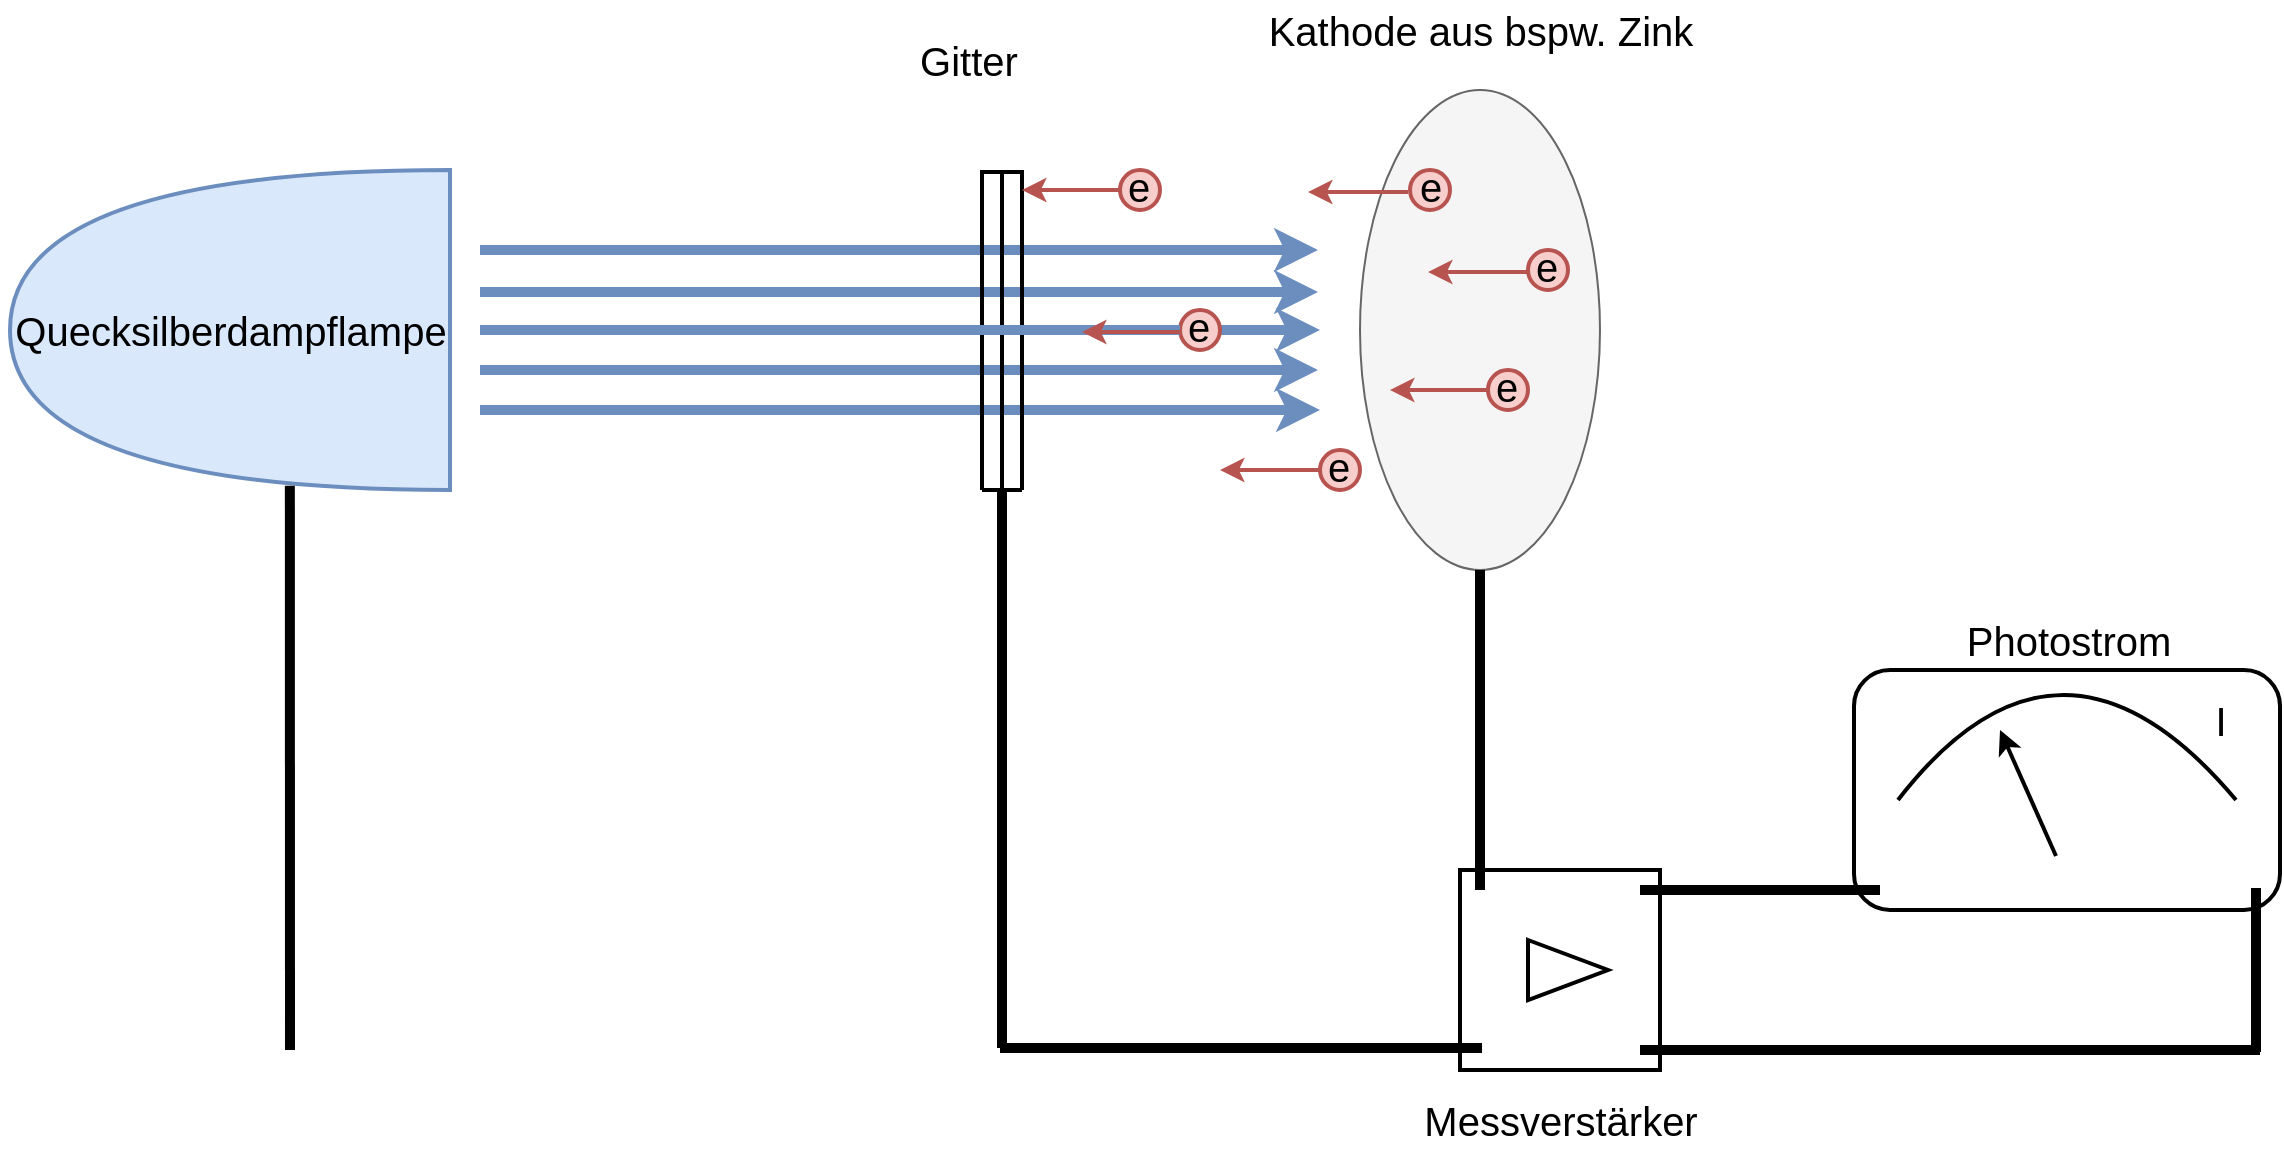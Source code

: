 <mxfile version="16.4.0" type="device"><diagram id="3FE0Pd5Jy3kePQ549R2r" name="Seite-1"><mxGraphModel dx="1845" dy="679" grid="1" gridSize="10" guides="1" tooltips="1" connect="1" arrows="1" fold="1" page="1" pageScale="1" pageWidth="827" pageHeight="1169" math="0" shadow="0"><root><mxCell id="0"/><mxCell id="1" parent="0"/><mxCell id="sjt0f1bOM0gkXxi3abXn-24" value="Gitter" style="text;html=1;resizable=0;autosize=1;align=center;verticalAlign=middle;points=[];fillColor=none;strokeColor=none;rounded=0;fontSize=20;" vertex="1" parent="1"><mxGeometry x="354" y="50" width="60" height="30" as="geometry"/></mxCell><mxCell id="sjt0f1bOM0gkXxi3abXn-2" value="" style="ellipse;whiteSpace=wrap;html=1;fillColor=#f5f5f5;fontColor=#333333;strokeColor=#666666;" vertex="1" parent="1"><mxGeometry x="580" y="80" width="120" height="240" as="geometry"/></mxCell><mxCell id="sjt0f1bOM0gkXxi3abXn-3" value="Kathode aus bspw. Zink" style="text;html=1;resizable=0;autosize=1;align=center;verticalAlign=middle;points=[];fillColor=none;strokeColor=none;rounded=0;fontSize=20;" vertex="1" parent="1"><mxGeometry x="525" y="35" width="230" height="30" as="geometry"/></mxCell><mxCell id="sjt0f1bOM0gkXxi3abXn-13" value="" style="shape=or;whiteSpace=wrap;html=1;fontSize=20;rotation=-180;strokeWidth=2;fillColor=#dae8fc;strokeColor=#6c8ebf;" vertex="1" parent="1"><mxGeometry x="-95" y="120" width="220" height="160" as="geometry"/></mxCell><mxCell id="sjt0f1bOM0gkXxi3abXn-14" value="Quecksilberdampflampe" style="text;html=1;resizable=0;autosize=1;align=center;verticalAlign=middle;points=[];fillColor=none;strokeColor=none;rounded=0;fontSize=20;" vertex="1" parent="1"><mxGeometry x="-100" y="185" width="230" height="30" as="geometry"/></mxCell><mxCell id="sjt0f1bOM0gkXxi3abXn-15" value="" style="endArrow=classic;html=1;fontSize=20;strokeWidth=5;curved=1;fillColor=#dae8fc;strokeColor=#6c8ebf;startArrow=none;" edge="1" parent="1" source="sjt0f1bOM0gkXxi3abXn-49"><mxGeometry width="50" height="50" relative="1" as="geometry"><mxPoint x="140" y="200" as="sourcePoint"/><mxPoint x="560" y="200" as="targetPoint"/></mxGeometry></mxCell><mxCell id="sjt0f1bOM0gkXxi3abXn-16" value="" style="endArrow=classic;html=1;fontSize=20;strokeWidth=5;curved=1;fillColor=#dae8fc;strokeColor=#6c8ebf;" edge="1" parent="1"><mxGeometry width="50" height="50" relative="1" as="geometry"><mxPoint x="140" y="220" as="sourcePoint"/><mxPoint x="559" y="220" as="targetPoint"/></mxGeometry></mxCell><mxCell id="sjt0f1bOM0gkXxi3abXn-17" value="" style="endArrow=classic;html=1;fontSize=20;strokeWidth=5;curved=1;fillColor=#dae8fc;strokeColor=#6c8ebf;" edge="1" parent="1"><mxGeometry width="50" height="50" relative="1" as="geometry"><mxPoint x="140" y="240" as="sourcePoint"/><mxPoint x="560" y="240" as="targetPoint"/></mxGeometry></mxCell><mxCell id="sjt0f1bOM0gkXxi3abXn-18" value="" style="endArrow=classic;html=1;fontSize=20;strokeWidth=5;curved=1;fillColor=#dae8fc;strokeColor=#6c8ebf;" edge="1" parent="1"><mxGeometry width="50" height="50" relative="1" as="geometry"><mxPoint x="140" y="181" as="sourcePoint"/><mxPoint x="559" y="181" as="targetPoint"/></mxGeometry></mxCell><mxCell id="sjt0f1bOM0gkXxi3abXn-19" value="" style="endArrow=classic;html=1;fontSize=20;strokeWidth=5;curved=1;fillColor=#dae8fc;strokeColor=#6c8ebf;" edge="1" parent="1"><mxGeometry width="50" height="50" relative="1" as="geometry"><mxPoint x="140" y="160" as="sourcePoint"/><mxPoint x="559" y="160" as="targetPoint"/></mxGeometry></mxCell><mxCell id="sjt0f1bOM0gkXxi3abXn-20" value="" style="endArrow=none;html=1;rounded=0;fontSize=20;entryX=0.364;entryY=0.013;entryDx=0;entryDy=0;strokeWidth=5;entryPerimeter=0;" edge="1" parent="1" target="sjt0f1bOM0gkXxi3abXn-13"><mxGeometry width="50" height="50" relative="1" as="geometry"><mxPoint x="45" y="560" as="sourcePoint"/><mxPoint x="45" y="276" as="targetPoint"/></mxGeometry></mxCell><mxCell id="sjt0f1bOM0gkXxi3abXn-21" value="" style="endArrow=none;html=1;fontSize=20;strokeWidth=2;curved=1;" edge="1" parent="1"><mxGeometry width="50" height="50" relative="1" as="geometry"><mxPoint x="401" y="280" as="sourcePoint"/><mxPoint x="401" y="120" as="targetPoint"/></mxGeometry></mxCell><mxCell id="sjt0f1bOM0gkXxi3abXn-22" value="" style="endArrow=none;html=1;fontSize=20;strokeWidth=2;curved=1;" edge="1" parent="1"><mxGeometry width="50" height="50" relative="1" as="geometry"><mxPoint x="411" y="280" as="sourcePoint"/><mxPoint x="411" y="120" as="targetPoint"/></mxGeometry></mxCell><mxCell id="sjt0f1bOM0gkXxi3abXn-23" value="" style="endArrow=none;html=1;fontSize=20;strokeWidth=2;curved=1;" edge="1" parent="1"><mxGeometry width="50" height="50" relative="1" as="geometry"><mxPoint x="391" y="280" as="sourcePoint"/><mxPoint x="391" y="120" as="targetPoint"/></mxGeometry></mxCell><mxCell id="sjt0f1bOM0gkXxi3abXn-28" value="" style="endArrow=none;html=1;fontSize=20;strokeWidth=2;curved=1;" edge="1" parent="1"><mxGeometry width="50" height="50" relative="1" as="geometry"><mxPoint x="391" y="121" as="sourcePoint"/><mxPoint x="411" y="121" as="targetPoint"/></mxGeometry></mxCell><mxCell id="sjt0f1bOM0gkXxi3abXn-29" value="" style="endArrow=none;html=1;fontSize=20;strokeWidth=2;curved=1;" edge="1" parent="1"><mxGeometry width="50" height="50" relative="1" as="geometry"><mxPoint x="391" y="280" as="sourcePoint"/><mxPoint x="411" y="280" as="targetPoint"/></mxGeometry></mxCell><mxCell id="sjt0f1bOM0gkXxi3abXn-30" value="" style="whiteSpace=wrap;html=1;aspect=fixed;fontSize=20;strokeWidth=2;" vertex="1" parent="1"><mxGeometry x="630" y="470" width="100" height="100" as="geometry"/></mxCell><mxCell id="sjt0f1bOM0gkXxi3abXn-31" value="" style="triangle;whiteSpace=wrap;html=1;fontSize=20;strokeWidth=2;" vertex="1" parent="1"><mxGeometry x="664" y="505" width="40" height="30" as="geometry"/></mxCell><mxCell id="sjt0f1bOM0gkXxi3abXn-4" value="" style="endArrow=none;html=1;rounded=0;fontSize=20;entryX=0.5;entryY=1;entryDx=0;entryDy=0;strokeWidth=5;" edge="1" parent="1" target="sjt0f1bOM0gkXxi3abXn-2"><mxGeometry width="50" height="50" relative="1" as="geometry"><mxPoint x="640" y="480" as="sourcePoint"/><mxPoint x="440" y="320" as="targetPoint"/></mxGeometry></mxCell><mxCell id="sjt0f1bOM0gkXxi3abXn-32" value="" style="endArrow=none;html=1;rounded=0;fontSize=20;strokeWidth=5;" edge="1" parent="1"><mxGeometry width="50" height="50" relative="1" as="geometry"><mxPoint x="400" y="559" as="sourcePoint"/><mxPoint x="641" y="559" as="targetPoint"/></mxGeometry></mxCell><mxCell id="sjt0f1bOM0gkXxi3abXn-33" value="" style="rounded=1;whiteSpace=wrap;html=1;fontSize=20;strokeWidth=2;" vertex="1" parent="1"><mxGeometry x="827" y="370" width="213" height="120" as="geometry"/></mxCell><mxCell id="sjt0f1bOM0gkXxi3abXn-34" value="" style="endArrow=none;html=1;rounded=0;fontSize=20;strokeWidth=5;" edge="1" parent="1"><mxGeometry width="50" height="50" relative="1" as="geometry"><mxPoint x="720" y="480" as="sourcePoint"/><mxPoint x="840" y="480" as="targetPoint"/></mxGeometry></mxCell><mxCell id="sjt0f1bOM0gkXxi3abXn-35" value="" style="endArrow=none;html=1;rounded=0;fontSize=20;strokeWidth=5;" edge="1" parent="1"><mxGeometry width="50" height="50" relative="1" as="geometry"><mxPoint x="720" y="560" as="sourcePoint"/><mxPoint x="1030" y="560" as="targetPoint"/></mxGeometry></mxCell><mxCell id="sjt0f1bOM0gkXxi3abXn-36" value="" style="endArrow=none;html=1;rounded=0;fontSize=20;strokeWidth=5;" edge="1" parent="1"><mxGeometry width="50" height="50" relative="1" as="geometry"><mxPoint x="1028" y="479" as="sourcePoint"/><mxPoint x="1028" y="561" as="targetPoint"/></mxGeometry></mxCell><mxCell id="sjt0f1bOM0gkXxi3abXn-37" value="" style="endArrow=none;html=1;fontSize=20;strokeWidth=2;curved=1;" edge="1" parent="1"><mxGeometry width="50" height="50" relative="1" as="geometry"><mxPoint x="849" y="435" as="sourcePoint"/><mxPoint x="1018" y="435" as="targetPoint"/><Array as="points"><mxPoint x="930" y="330"/></Array></mxGeometry></mxCell><mxCell id="sjt0f1bOM0gkXxi3abXn-38" value="" style="endArrow=classic;html=1;fontSize=20;strokeWidth=2;curved=1;" edge="1" parent="1"><mxGeometry width="50" height="50" relative="1" as="geometry"><mxPoint x="928" y="463" as="sourcePoint"/><mxPoint x="900" y="400" as="targetPoint"/></mxGeometry></mxCell><mxCell id="sjt0f1bOM0gkXxi3abXn-39" value="I" style="text;html=1;resizable=0;autosize=1;align=center;verticalAlign=middle;points=[];fillColor=none;strokeColor=none;rounded=0;fontSize=20;" vertex="1" parent="1"><mxGeometry x="1000" y="380" width="20" height="30" as="geometry"/></mxCell><mxCell id="sjt0f1bOM0gkXxi3abXn-40" value="Messverstärker" style="text;html=1;resizable=0;autosize=1;align=center;verticalAlign=middle;points=[];fillColor=none;strokeColor=none;rounded=0;fontSize=20;" vertex="1" parent="1"><mxGeometry x="605" y="580" width="150" height="30" as="geometry"/></mxCell><mxCell id="sjt0f1bOM0gkXxi3abXn-41" value="Photostrom" style="text;html=1;resizable=0;autosize=1;align=center;verticalAlign=middle;points=[];fillColor=none;strokeColor=none;rounded=0;fontSize=20;" vertex="1" parent="1"><mxGeometry x="873.5" y="340" width="120" height="30" as="geometry"/></mxCell><mxCell id="sjt0f1bOM0gkXxi3abXn-43" value="" style="endArrow=none;html=1;rounded=0;fontSize=20;strokeWidth=5;" edge="1" parent="1"><mxGeometry width="50" height="50" relative="1" as="geometry"><mxPoint x="401" y="279" as="sourcePoint"/><mxPoint x="401" y="559" as="targetPoint"/></mxGeometry></mxCell><mxCell id="sjt0f1bOM0gkXxi3abXn-45" value="" style="ellipse;whiteSpace=wrap;html=1;aspect=fixed;fontSize=20;strokeWidth=2;fillColor=#f8cecc;strokeColor=#b85450;" vertex="1" parent="1"><mxGeometry x="605" y="120" width="20" height="20" as="geometry"/></mxCell><mxCell id="sjt0f1bOM0gkXxi3abXn-46" value="" style="ellipse;whiteSpace=wrap;html=1;aspect=fixed;fontSize=20;strokeWidth=2;fillColor=#f8cecc;strokeColor=#b85450;" vertex="1" parent="1"><mxGeometry x="644" y="220" width="20" height="20" as="geometry"/></mxCell><mxCell id="sjt0f1bOM0gkXxi3abXn-47" value="" style="ellipse;whiteSpace=wrap;html=1;aspect=fixed;fontSize=20;strokeWidth=2;fillColor=#f8cecc;strokeColor=#b85450;" vertex="1" parent="1"><mxGeometry x="560" y="260" width="20" height="20" as="geometry"/></mxCell><mxCell id="sjt0f1bOM0gkXxi3abXn-48" value="" style="ellipse;whiteSpace=wrap;html=1;aspect=fixed;fontSize=20;strokeWidth=2;fillColor=#f8cecc;strokeColor=#b85450;" vertex="1" parent="1"><mxGeometry x="460" y="120" width="20" height="20" as="geometry"/></mxCell><mxCell id="sjt0f1bOM0gkXxi3abXn-49" value="" style="ellipse;whiteSpace=wrap;html=1;aspect=fixed;fontSize=20;strokeWidth=2;fillColor=#f8cecc;strokeColor=#b85450;" vertex="1" parent="1"><mxGeometry x="490" y="190" width="20" height="20" as="geometry"/></mxCell><mxCell id="sjt0f1bOM0gkXxi3abXn-50" value="" style="endArrow=none;html=1;fontSize=20;strokeWidth=5;curved=1;fillColor=#dae8fc;strokeColor=#6c8ebf;" edge="1" parent="1" target="sjt0f1bOM0gkXxi3abXn-49"><mxGeometry width="50" height="50" relative="1" as="geometry"><mxPoint x="140" y="200" as="sourcePoint"/><mxPoint x="560" y="200" as="targetPoint"/></mxGeometry></mxCell><mxCell id="sjt0f1bOM0gkXxi3abXn-51" value="" style="ellipse;whiteSpace=wrap;html=1;aspect=fixed;fontSize=20;strokeWidth=2;fillColor=#f8cecc;strokeColor=#b85450;" vertex="1" parent="1"><mxGeometry x="664" y="160" width="20" height="20" as="geometry"/></mxCell><mxCell id="sjt0f1bOM0gkXxi3abXn-52" value="" style="endArrow=classic;html=1;fontSize=20;strokeWidth=2;curved=1;fillColor=#f8cecc;strokeColor=#b85450;exitX=0;exitY=0.5;exitDx=0;exitDy=0;" edge="1" parent="1" source="sjt0f1bOM0gkXxi3abXn-47"><mxGeometry width="50" height="50" relative="1" as="geometry"><mxPoint x="580" y="380" as="sourcePoint"/><mxPoint x="510" y="270" as="targetPoint"/></mxGeometry></mxCell><mxCell id="sjt0f1bOM0gkXxi3abXn-53" value="" style="endArrow=classic;html=1;fontSize=20;strokeWidth=2;curved=1;fillColor=#f8cecc;strokeColor=#b85450;exitX=0;exitY=0.5;exitDx=0;exitDy=0;" edge="1" parent="1"><mxGeometry width="50" height="50" relative="1" as="geometry"><mxPoint x="491" y="201" as="sourcePoint"/><mxPoint x="441" y="201" as="targetPoint"/></mxGeometry></mxCell><mxCell id="sjt0f1bOM0gkXxi3abXn-54" value="" style="endArrow=classic;html=1;fontSize=20;strokeWidth=2;curved=1;fillColor=#f8cecc;strokeColor=#b85450;exitX=0;exitY=0.5;exitDx=0;exitDy=0;" edge="1" parent="1"><mxGeometry width="50" height="50" relative="1" as="geometry"><mxPoint x="461" y="130" as="sourcePoint"/><mxPoint x="411" y="130" as="targetPoint"/></mxGeometry></mxCell><mxCell id="sjt0f1bOM0gkXxi3abXn-55" value="" style="endArrow=classic;html=1;fontSize=20;strokeWidth=2;curved=1;fillColor=#f8cecc;strokeColor=#b85450;exitX=0;exitY=0.5;exitDx=0;exitDy=0;" edge="1" parent="1"><mxGeometry width="50" height="50" relative="1" as="geometry"><mxPoint x="604" y="131" as="sourcePoint"/><mxPoint x="554" y="131" as="targetPoint"/></mxGeometry></mxCell><mxCell id="sjt0f1bOM0gkXxi3abXn-56" value="" style="endArrow=classic;html=1;fontSize=20;strokeWidth=2;curved=1;fillColor=#f8cecc;strokeColor=#b85450;exitX=0;exitY=0.5;exitDx=0;exitDy=0;" edge="1" parent="1"><mxGeometry width="50" height="50" relative="1" as="geometry"><mxPoint x="664" y="171" as="sourcePoint"/><mxPoint x="614" y="171" as="targetPoint"/></mxGeometry></mxCell><mxCell id="sjt0f1bOM0gkXxi3abXn-57" value="" style="endArrow=classic;html=1;fontSize=20;strokeWidth=2;curved=1;fillColor=#f8cecc;strokeColor=#b85450;exitX=0;exitY=0.5;exitDx=0;exitDy=0;" edge="1" parent="1"><mxGeometry width="50" height="50" relative="1" as="geometry"><mxPoint x="645" y="230" as="sourcePoint"/><mxPoint x="595" y="230" as="targetPoint"/></mxGeometry></mxCell><mxCell id="sjt0f1bOM0gkXxi3abXn-58" value="e" style="text;html=1;resizable=0;autosize=1;align=center;verticalAlign=middle;points=[];fillColor=none;strokeColor=none;rounded=0;fontSize=20;" vertex="1" parent="1"><mxGeometry x="454" y="113" width="30" height="30" as="geometry"/></mxCell><mxCell id="sjt0f1bOM0gkXxi3abXn-59" value="e" style="text;html=1;resizable=0;autosize=1;align=center;verticalAlign=middle;points=[];fillColor=none;strokeColor=none;rounded=0;fontSize=20;" vertex="1" parent="1"><mxGeometry x="484" y="183" width="30" height="30" as="geometry"/></mxCell><mxCell id="sjt0f1bOM0gkXxi3abXn-60" value="e" style="text;html=1;resizable=0;autosize=1;align=center;verticalAlign=middle;points=[];fillColor=none;strokeColor=none;rounded=0;fontSize=20;" vertex="1" parent="1"><mxGeometry x="554" y="253" width="30" height="30" as="geometry"/></mxCell><mxCell id="sjt0f1bOM0gkXxi3abXn-61" value="e" style="text;html=1;resizable=0;autosize=1;align=center;verticalAlign=middle;points=[];fillColor=none;strokeColor=none;rounded=0;fontSize=20;" vertex="1" parent="1"><mxGeometry x="638" y="213" width="30" height="30" as="geometry"/></mxCell><mxCell id="sjt0f1bOM0gkXxi3abXn-62" value="e" style="text;html=1;resizable=0;autosize=1;align=center;verticalAlign=middle;points=[];fillColor=none;strokeColor=none;rounded=0;fontSize=20;" vertex="1" parent="1"><mxGeometry x="658" y="153" width="30" height="30" as="geometry"/></mxCell><mxCell id="sjt0f1bOM0gkXxi3abXn-63" value="e" style="text;html=1;resizable=0;autosize=1;align=center;verticalAlign=middle;points=[];fillColor=none;strokeColor=none;rounded=0;fontSize=20;" vertex="1" parent="1"><mxGeometry x="600" y="113" width="30" height="30" as="geometry"/></mxCell></root></mxGraphModel></diagram></mxfile>